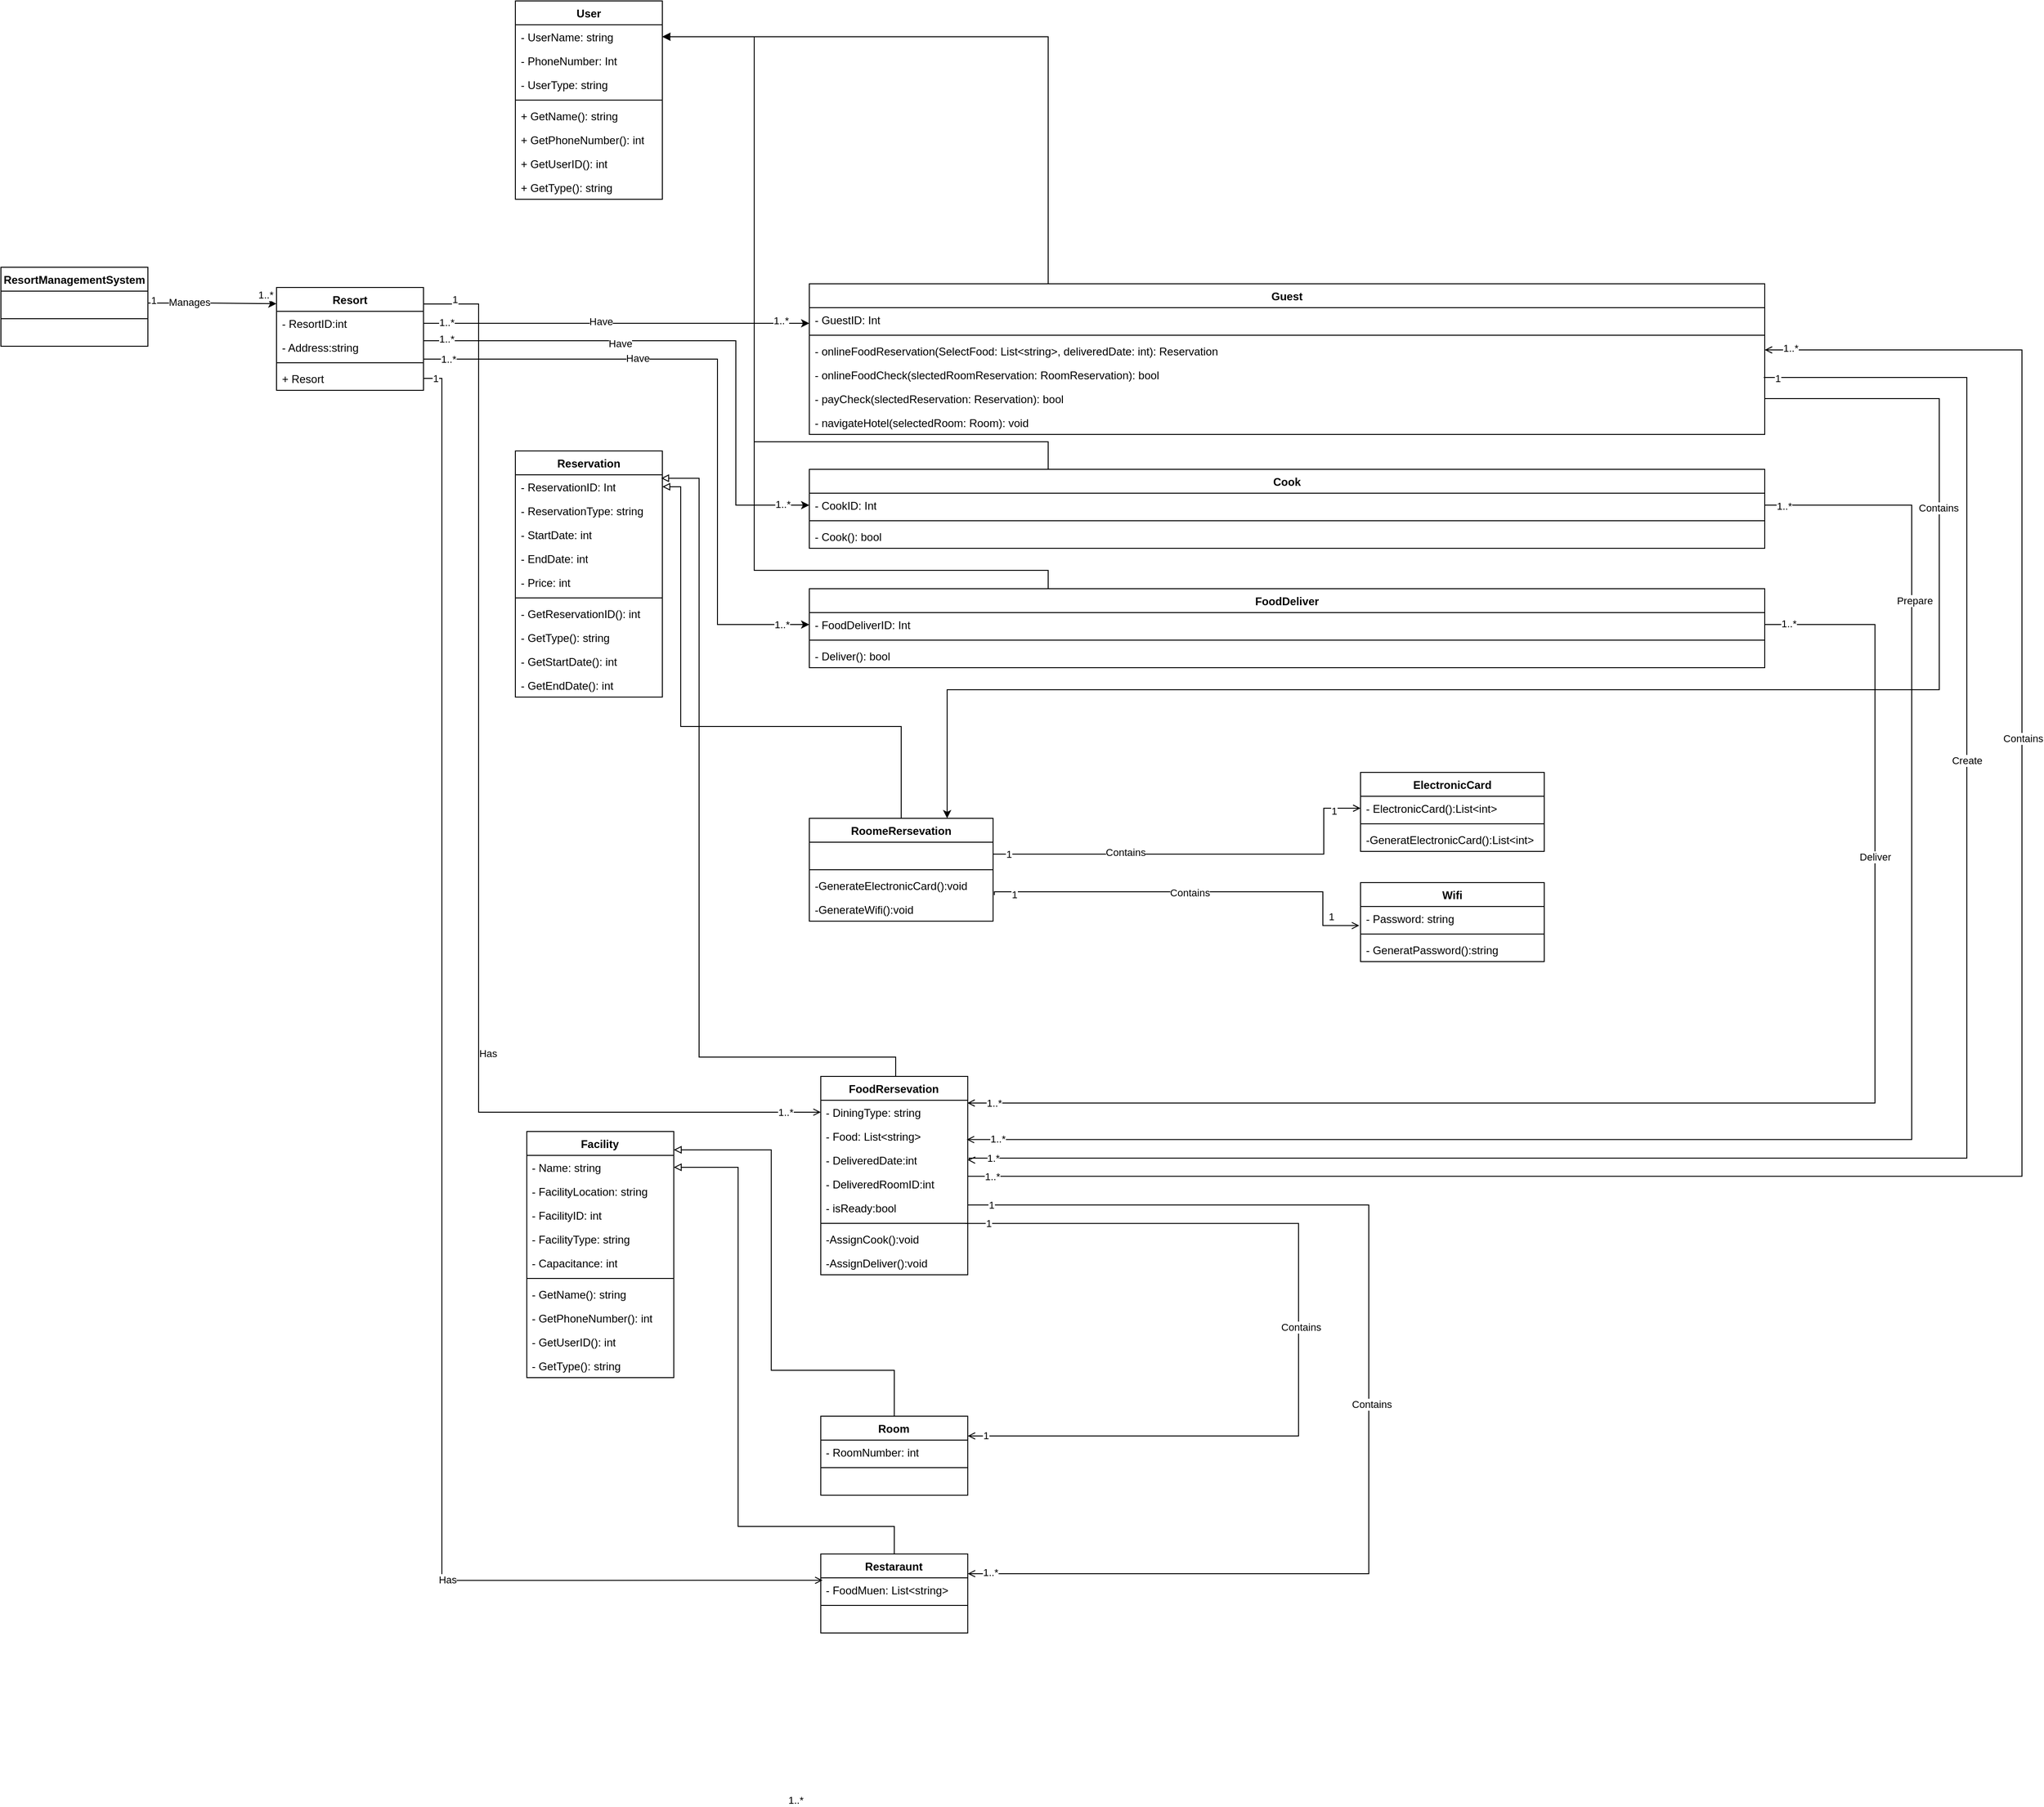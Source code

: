 <mxfile version="22.0.8" type="google">
  <diagram name="Page-1" id="qXM89XTeMf5cefKTgedM">
    <mxGraphModel grid="1" page="1" gridSize="10" guides="1" tooltips="1" connect="1" arrows="1" fold="1" pageScale="1" pageWidth="827" pageHeight="1169" math="0" shadow="0">
      <root>
        <mxCell id="0" />
        <mxCell id="1" parent="0" />
        <mxCell id="WeFiFPSYRljII1s766pl-1" value="FoodRersevation" style="swimlane;fontStyle=1;align=center;verticalAlign=top;childLayout=stackLayout;horizontal=1;startSize=26;horizontalStack=0;resizeParent=1;resizeParentMax=0;resizeLast=0;collapsible=1;marginBottom=0;whiteSpace=wrap;html=1;" vertex="1" parent="1">
          <mxGeometry x="-507.55" y="970.95" width="160" height="216" as="geometry" />
        </mxCell>
        <mxCell id="WeFiFPSYRljII1s766pl-4" value="- DiningType: string" style="text;strokeColor=none;fillColor=none;align=left;verticalAlign=top;spacingLeft=4;spacingRight=4;overflow=hidden;rotatable=0;points=[[0,0.5],[1,0.5]];portConstraint=eastwest;whiteSpace=wrap;html=1;" vertex="1" parent="WeFiFPSYRljII1s766pl-1">
          <mxGeometry y="26" width="160" height="26" as="geometry" />
        </mxCell>
        <mxCell id="Sj2HHbRkepg-0d2NE3xc-6" value="- Food: List&amp;lt;string&amp;gt;" style="text;strokeColor=none;fillColor=none;align=left;verticalAlign=top;spacingLeft=4;spacingRight=4;overflow=hidden;rotatable=0;points=[[0,0.5],[1,0.5]];portConstraint=eastwest;whiteSpace=wrap;html=1;" vertex="1" parent="WeFiFPSYRljII1s766pl-1">
          <mxGeometry y="52" width="160" height="26" as="geometry" />
        </mxCell>
        <mxCell id="Sj2HHbRkepg-0d2NE3xc-10" value="- DeliveredDate:int" style="text;strokeColor=none;fillColor=none;align=left;verticalAlign=top;spacingLeft=4;spacingRight=4;overflow=hidden;rotatable=0;points=[[0,0.5],[1,0.5]];portConstraint=eastwest;whiteSpace=wrap;html=1;" vertex="1" parent="WeFiFPSYRljII1s766pl-1">
          <mxGeometry y="78" width="160" height="26" as="geometry" />
        </mxCell>
        <mxCell id="Sj2HHbRkepg-0d2NE3xc-16" value="- DeliveredRoomID:int" style="text;strokeColor=none;fillColor=none;align=left;verticalAlign=top;spacingLeft=4;spacingRight=4;overflow=hidden;rotatable=0;points=[[0,0.5],[1,0.5]];portConstraint=eastwest;whiteSpace=wrap;html=1;" vertex="1" parent="WeFiFPSYRljII1s766pl-1">
          <mxGeometry y="104" width="160" height="26" as="geometry" />
        </mxCell>
        <mxCell id="Sj2HHbRkepg-0d2NE3xc-17" value="- isReady:bool" style="text;strokeColor=none;fillColor=none;align=left;verticalAlign=top;spacingLeft=4;spacingRight=4;overflow=hidden;rotatable=0;points=[[0,0.5],[1,0.5]];portConstraint=eastwest;whiteSpace=wrap;html=1;" vertex="1" parent="WeFiFPSYRljII1s766pl-1">
          <mxGeometry y="130" width="160" height="26" as="geometry" />
        </mxCell>
        <mxCell id="WeFiFPSYRljII1s766pl-3" value="" style="line;strokeWidth=1;fillColor=none;align=left;verticalAlign=middle;spacingTop=-1;spacingLeft=3;spacingRight=3;rotatable=0;labelPosition=right;points=[];portConstraint=eastwest;strokeColor=inherit;" vertex="1" parent="WeFiFPSYRljII1s766pl-1">
          <mxGeometry y="156" width="160" height="8" as="geometry" />
        </mxCell>
        <mxCell id="-Pz-NLWRiqIHyBBIaTiA-5" value="-AssignCook():void" style="text;strokeColor=none;fillColor=none;align=left;verticalAlign=top;spacingLeft=4;spacingRight=4;overflow=hidden;rotatable=0;points=[[0,0.5],[1,0.5]];portConstraint=eastwest;whiteSpace=wrap;html=1;" vertex="1" parent="WeFiFPSYRljII1s766pl-1">
          <mxGeometry y="164" width="160" height="26" as="geometry" />
        </mxCell>
        <mxCell id="Sj2HHbRkepg-0d2NE3xc-36" value="-AssignDeliver():void" style="text;strokeColor=none;fillColor=none;align=left;verticalAlign=top;spacingLeft=4;spacingRight=4;overflow=hidden;rotatable=0;points=[[0,0.5],[1,0.5]];portConstraint=eastwest;whiteSpace=wrap;html=1;" vertex="1" parent="WeFiFPSYRljII1s766pl-1">
          <mxGeometry y="190" width="160" height="26" as="geometry" />
        </mxCell>
        <mxCell id="WeFiFPSYRljII1s766pl-20" value="Cook" style="swimlane;fontStyle=1;align=center;verticalAlign=top;childLayout=stackLayout;horizontal=1;startSize=26;horizontalStack=0;resizeParent=1;resizeParentMax=0;resizeLast=0;collapsible=1;marginBottom=0;whiteSpace=wrap;html=1;" vertex="1" parent="1">
          <mxGeometry x="-520" y="310" width="1040" height="86" as="geometry" />
        </mxCell>
        <mxCell id="WeFiFPSYRljII1s766pl-22" value="- CookID: Int" style="text;strokeColor=none;fillColor=none;align=left;verticalAlign=top;spacingLeft=4;spacingRight=4;overflow=hidden;rotatable=0;points=[[0,0.5],[1,0.5]];portConstraint=eastwest;whiteSpace=wrap;html=1;" vertex="1" parent="WeFiFPSYRljII1s766pl-20">
          <mxGeometry y="26" width="1040" height="26" as="geometry" />
        </mxCell>
        <mxCell id="WeFiFPSYRljII1s766pl-23" value="" style="line;strokeWidth=1;fillColor=none;align=left;verticalAlign=middle;spacingTop=-1;spacingLeft=3;spacingRight=3;rotatable=0;labelPosition=right;points=[];portConstraint=eastwest;strokeColor=inherit;" vertex="1" parent="WeFiFPSYRljII1s766pl-20">
          <mxGeometry y="52" width="1040" height="8" as="geometry" />
        </mxCell>
        <mxCell id="WeFiFPSYRljII1s766pl-24" value="- Cook(): bool" style="text;strokeColor=none;fillColor=none;align=left;verticalAlign=top;spacingLeft=4;spacingRight=4;overflow=hidden;rotatable=0;points=[[0,0.5],[1,0.5]];portConstraint=eastwest;whiteSpace=wrap;html=1;" vertex="1" parent="WeFiFPSYRljII1s766pl-20">
          <mxGeometry y="60" width="1040" height="26" as="geometry" />
        </mxCell>
        <mxCell id="vIy7j_pHb_5L0HNnq9O6-1" value="User" style="swimlane;fontStyle=1;align=center;verticalAlign=top;childLayout=stackLayout;horizontal=1;startSize=26;horizontalStack=0;resizeParent=1;resizeParentMax=0;resizeLast=0;collapsible=1;marginBottom=0;whiteSpace=wrap;html=1;" vertex="1" parent="1">
          <mxGeometry x="-840" y="-200" width="160" height="216" as="geometry" />
        </mxCell>
        <mxCell id="vIy7j_pHb_5L0HNnq9O6-2" value="- UserName: string" style="text;strokeColor=none;fillColor=none;align=left;verticalAlign=top;spacingLeft=4;spacingRight=4;overflow=hidden;rotatable=0;points=[[0,0.5],[1,0.5]];portConstraint=eastwest;whiteSpace=wrap;html=1;" vertex="1" parent="vIy7j_pHb_5L0HNnq9O6-1">
          <mxGeometry y="26" width="160" height="26" as="geometry" />
        </mxCell>
        <mxCell id="vIy7j_pHb_5L0HNnq9O6-3" value="- PhoneNumber: Int" style="text;strokeColor=none;fillColor=none;align=left;verticalAlign=top;spacingLeft=4;spacingRight=4;overflow=hidden;rotatable=0;points=[[0,0.5],[1,0.5]];portConstraint=eastwest;whiteSpace=wrap;html=1;" vertex="1" parent="vIy7j_pHb_5L0HNnq9O6-1">
          <mxGeometry y="52" width="160" height="26" as="geometry" />
        </mxCell>
        <mxCell id="vIy7j_pHb_5L0HNnq9O6-33" value="- UserType: string" style="text;strokeColor=none;fillColor=none;align=left;verticalAlign=top;spacingLeft=4;spacingRight=4;overflow=hidden;rotatable=0;points=[[0,0.5],[1,0.5]];portConstraint=eastwest;whiteSpace=wrap;html=1;" vertex="1" parent="vIy7j_pHb_5L0HNnq9O6-1">
          <mxGeometry y="78" width="160" height="26" as="geometry" />
        </mxCell>
        <mxCell id="vIy7j_pHb_5L0HNnq9O6-5" value="" style="line;strokeWidth=1;fillColor=none;align=left;verticalAlign=middle;spacingTop=-1;spacingLeft=3;spacingRight=3;rotatable=0;labelPosition=right;points=[];portConstraint=eastwest;strokeColor=inherit;" vertex="1" parent="vIy7j_pHb_5L0HNnq9O6-1">
          <mxGeometry y="104" width="160" height="8" as="geometry" />
        </mxCell>
        <mxCell id="vIy7j_pHb_5L0HNnq9O6-7" value="+ GetName(): string" style="text;strokeColor=none;fillColor=none;align=left;verticalAlign=top;spacingLeft=4;spacingRight=4;overflow=hidden;rotatable=0;points=[[0,0.5],[1,0.5]];portConstraint=eastwest;whiteSpace=wrap;html=1;" vertex="1" parent="vIy7j_pHb_5L0HNnq9O6-1">
          <mxGeometry y="112" width="160" height="26" as="geometry" />
        </mxCell>
        <mxCell id="vIy7j_pHb_5L0HNnq9O6-8" value="+ GetPhoneNumber(): int" style="text;strokeColor=none;fillColor=none;align=left;verticalAlign=top;spacingLeft=4;spacingRight=4;overflow=hidden;rotatable=0;points=[[0,0.5],[1,0.5]];portConstraint=eastwest;whiteSpace=wrap;html=1;" vertex="1" parent="vIy7j_pHb_5L0HNnq9O6-1">
          <mxGeometry y="138" width="160" height="26" as="geometry" />
        </mxCell>
        <mxCell id="vIy7j_pHb_5L0HNnq9O6-34" value="+ GetUserID(): int" style="text;strokeColor=none;fillColor=none;align=left;verticalAlign=top;spacingLeft=4;spacingRight=4;overflow=hidden;rotatable=0;points=[[0,0.5],[1,0.5]];portConstraint=eastwest;whiteSpace=wrap;html=1;" vertex="1" parent="vIy7j_pHb_5L0HNnq9O6-1">
          <mxGeometry y="164" width="160" height="26" as="geometry" />
        </mxCell>
        <mxCell id="vIy7j_pHb_5L0HNnq9O6-6" value="+ GetType(): string" style="text;strokeColor=none;fillColor=none;align=left;verticalAlign=top;spacingLeft=4;spacingRight=4;overflow=hidden;rotatable=0;points=[[0,0.5],[1,0.5]];portConstraint=eastwest;whiteSpace=wrap;html=1;" vertex="1" parent="vIy7j_pHb_5L0HNnq9O6-1">
          <mxGeometry y="190" width="160" height="26" as="geometry" />
        </mxCell>
        <mxCell id="vIy7j_pHb_5L0HNnq9O6-11" value="Resort" style="swimlane;fontStyle=1;align=center;verticalAlign=top;childLayout=stackLayout;horizontal=1;startSize=26;horizontalStack=0;resizeParent=1;resizeParentMax=0;resizeLast=0;collapsible=1;marginBottom=0;whiteSpace=wrap;html=1;" vertex="1" parent="1">
          <mxGeometry x="-1100" y="112" width="160" height="112" as="geometry" />
        </mxCell>
        <mxCell id="vIy7j_pHb_5L0HNnq9O6-12" value="- ResortID:int" style="text;strokeColor=none;fillColor=none;align=left;verticalAlign=top;spacingLeft=4;spacingRight=4;overflow=hidden;rotatable=0;points=[[0,0.5],[1,0.5]];portConstraint=eastwest;whiteSpace=wrap;html=1;" vertex="1" parent="vIy7j_pHb_5L0HNnq9O6-11">
          <mxGeometry y="26" width="160" height="26" as="geometry" />
        </mxCell>
        <mxCell id="vIy7j_pHb_5L0HNnq9O6-85" value="- Address:string" style="text;strokeColor=none;fillColor=none;align=left;verticalAlign=top;spacingLeft=4;spacingRight=4;overflow=hidden;rotatable=0;points=[[0,0.5],[1,0.5]];portConstraint=eastwest;whiteSpace=wrap;html=1;" vertex="1" parent="vIy7j_pHb_5L0HNnq9O6-11">
          <mxGeometry y="52" width="160" height="26" as="geometry" />
        </mxCell>
        <mxCell id="vIy7j_pHb_5L0HNnq9O6-13" value="" style="line;strokeWidth=1;fillColor=none;align=left;verticalAlign=middle;spacingTop=-1;spacingLeft=3;spacingRight=3;rotatable=0;labelPosition=right;points=[];portConstraint=eastwest;strokeColor=inherit;" vertex="1" parent="vIy7j_pHb_5L0HNnq9O6-11">
          <mxGeometry y="78" width="160" height="8" as="geometry" />
        </mxCell>
        <mxCell id="vIy7j_pHb_5L0HNnq9O6-14" value="+ Resort" style="text;strokeColor=none;fillColor=none;align=left;verticalAlign=top;spacingLeft=4;spacingRight=4;overflow=hidden;rotatable=0;points=[[0,0.5],[1,0.5]];portConstraint=eastwest;whiteSpace=wrap;html=1;" vertex="1" parent="vIy7j_pHb_5L0HNnq9O6-11">
          <mxGeometry y="86" width="160" height="26" as="geometry" />
        </mxCell>
        <mxCell id="vIy7j_pHb_5L0HNnq9O6-21" value="Guest" style="swimlane;fontStyle=1;align=center;verticalAlign=top;childLayout=stackLayout;horizontal=1;startSize=26;horizontalStack=0;resizeParent=1;resizeParentMax=0;resizeLast=0;collapsible=1;marginBottom=0;whiteSpace=wrap;html=1;" vertex="1" parent="1">
          <mxGeometry x="-520" y="108" width="1040" height="164" as="geometry" />
        </mxCell>
        <mxCell id="vIy7j_pHb_5L0HNnq9O6-24" value="- GuestID: Int" style="text;strokeColor=none;fillColor=none;align=left;verticalAlign=top;spacingLeft=4;spacingRight=4;overflow=hidden;rotatable=0;points=[[0,0.5],[1,0.5]];portConstraint=eastwest;whiteSpace=wrap;html=1;" vertex="1" parent="vIy7j_pHb_5L0HNnq9O6-21">
          <mxGeometry y="26" width="1040" height="26" as="geometry" />
        </mxCell>
        <mxCell id="vIy7j_pHb_5L0HNnq9O6-25" value="" style="line;strokeWidth=1;fillColor=none;align=left;verticalAlign=middle;spacingTop=-1;spacingLeft=3;spacingRight=3;rotatable=0;labelPosition=right;points=[];portConstraint=eastwest;strokeColor=inherit;" vertex="1" parent="vIy7j_pHb_5L0HNnq9O6-21">
          <mxGeometry y="52" width="1040" height="8" as="geometry" />
        </mxCell>
        <mxCell id="vIy7j_pHb_5L0HNnq9O6-27" value="- onlineFoodReservation(SelectFood: List&amp;lt;string&amp;gt;, deliveredDate: int): Reservation" style="text;strokeColor=none;fillColor=none;align=left;verticalAlign=top;spacingLeft=4;spacingRight=4;overflow=hidden;rotatable=0;points=[[0,0.5],[1,0.5]];portConstraint=eastwest;whiteSpace=wrap;html=1;" vertex="1" parent="vIy7j_pHb_5L0HNnq9O6-21">
          <mxGeometry y="60" width="1040" height="26" as="geometry" />
        </mxCell>
        <mxCell id="-Pz-NLWRiqIHyBBIaTiA-2" value="- onlineFoodCheck(slectedRoomReservation: RoomReservation): bool" style="text;strokeColor=none;fillColor=none;align=left;verticalAlign=top;spacingLeft=4;spacingRight=4;overflow=hidden;rotatable=0;points=[[0,0.5],[1,0.5]];portConstraint=eastwest;whiteSpace=wrap;html=1;" vertex="1" parent="vIy7j_pHb_5L0HNnq9O6-21">
          <mxGeometry y="86" width="1040" height="26" as="geometry" />
        </mxCell>
        <mxCell id="-Pz-NLWRiqIHyBBIaTiA-3" value="- payCheck(slectedReservation: Reservation): bool" style="text;strokeColor=none;fillColor=none;align=left;verticalAlign=top;spacingLeft=4;spacingRight=4;overflow=hidden;rotatable=0;points=[[0,0.5],[1,0.5]];portConstraint=eastwest;whiteSpace=wrap;html=1;" vertex="1" parent="vIy7j_pHb_5L0HNnq9O6-21">
          <mxGeometry y="112" width="1040" height="26" as="geometry" />
        </mxCell>
        <mxCell id="Sj2HHbRkepg-0d2NE3xc-37" value="- navigateHotel(selectedRoom: Room): void" style="text;strokeColor=none;fillColor=none;align=left;verticalAlign=top;spacingLeft=4;spacingRight=4;overflow=hidden;rotatable=0;points=[[0,0.5],[1,0.5]];portConstraint=eastwest;whiteSpace=wrap;html=1;" vertex="1" parent="vIy7j_pHb_5L0HNnq9O6-21">
          <mxGeometry y="138" width="1040" height="26" as="geometry" />
        </mxCell>
        <mxCell id="vIy7j_pHb_5L0HNnq9O6-31" style="edgeStyle=orthogonalEdgeStyle;rounded=0;orthogonalLoop=1;jettySize=auto;html=1;exitX=0.25;exitY=0;exitDx=0;exitDy=0;entryX=1;entryY=0.5;entryDx=0;entryDy=0;endArrow=block;endFill=0;" edge="1" parent="1" source="vIy7j_pHb_5L0HNnq9O6-21" target="vIy7j_pHb_5L0HNnq9O6-2">
          <mxGeometry relative="1" as="geometry">
            <mxPoint x="-380" y="89" as="sourcePoint" />
            <Array as="points">
              <mxPoint x="-260" y="-161" />
            </Array>
          </mxGeometry>
        </mxCell>
        <mxCell id="vIy7j_pHb_5L0HNnq9O6-32" style="edgeStyle=orthogonalEdgeStyle;rounded=0;orthogonalLoop=1;jettySize=auto;html=1;exitX=0.25;exitY=0;exitDx=0;exitDy=0;entryX=1;entryY=0.5;entryDx=0;entryDy=0;endArrow=block;endFill=0;" edge="1" parent="1" source="WeFiFPSYRljII1s766pl-20" target="vIy7j_pHb_5L0HNnq9O6-2">
          <mxGeometry relative="1" as="geometry">
            <Array as="points">
              <mxPoint x="-260" y="280" />
              <mxPoint x="-580" y="280" />
              <mxPoint x="-580" y="-161" />
            </Array>
          </mxGeometry>
        </mxCell>
        <mxCell id="vIy7j_pHb_5L0HNnq9O6-39" value="Reservation" style="swimlane;fontStyle=1;align=center;verticalAlign=top;childLayout=stackLayout;horizontal=1;startSize=26;horizontalStack=0;resizeParent=1;resizeParentMax=0;resizeLast=0;collapsible=1;marginBottom=0;whiteSpace=wrap;html=1;" vertex="1" parent="1">
          <mxGeometry x="-840" y="290" width="160" height="268" as="geometry" />
        </mxCell>
        <mxCell id="vIy7j_pHb_5L0HNnq9O6-42" value="-&amp;nbsp;ReservationID: Int" style="text;strokeColor=none;fillColor=none;align=left;verticalAlign=top;spacingLeft=4;spacingRight=4;overflow=hidden;rotatable=0;points=[[0,0.5],[1,0.5]];portConstraint=eastwest;whiteSpace=wrap;html=1;" vertex="1" parent="vIy7j_pHb_5L0HNnq9O6-39">
          <mxGeometry y="26" width="160" height="26" as="geometry" />
        </mxCell>
        <mxCell id="vIy7j_pHb_5L0HNnq9O6-43" value="- ReservationType: string" style="text;strokeColor=none;fillColor=none;align=left;verticalAlign=top;spacingLeft=4;spacingRight=4;overflow=hidden;rotatable=0;points=[[0,0.5],[1,0.5]];portConstraint=eastwest;whiteSpace=wrap;html=1;" vertex="1" parent="vIy7j_pHb_5L0HNnq9O6-39">
          <mxGeometry y="52" width="160" height="26" as="geometry" />
        </mxCell>
        <mxCell id="vIy7j_pHb_5L0HNnq9O6-118" value="- StartDate: int" style="text;strokeColor=none;fillColor=none;align=left;verticalAlign=top;spacingLeft=4;spacingRight=4;overflow=hidden;rotatable=0;points=[[0,0.5],[1,0.5]];portConstraint=eastwest;whiteSpace=wrap;html=1;" vertex="1" parent="vIy7j_pHb_5L0HNnq9O6-39">
          <mxGeometry y="78" width="160" height="26" as="geometry" />
        </mxCell>
        <mxCell id="vIy7j_pHb_5L0HNnq9O6-117" value="- EndDate: int" style="text;strokeColor=none;fillColor=none;align=left;verticalAlign=top;spacingLeft=4;spacingRight=4;overflow=hidden;rotatable=0;points=[[0,0.5],[1,0.5]];portConstraint=eastwest;whiteSpace=wrap;html=1;" vertex="1" parent="vIy7j_pHb_5L0HNnq9O6-39">
          <mxGeometry y="104" width="160" height="26" as="geometry" />
        </mxCell>
        <mxCell id="-Pz-NLWRiqIHyBBIaTiA-4" value="- Price: int" style="text;strokeColor=none;fillColor=none;align=left;verticalAlign=top;spacingLeft=4;spacingRight=4;overflow=hidden;rotatable=0;points=[[0,0.5],[1,0.5]];portConstraint=eastwest;whiteSpace=wrap;html=1;" vertex="1" parent="vIy7j_pHb_5L0HNnq9O6-39">
          <mxGeometry y="130" width="160" height="26" as="geometry" />
        </mxCell>
        <mxCell id="vIy7j_pHb_5L0HNnq9O6-44" value="" style="line;strokeWidth=1;fillColor=none;align=left;verticalAlign=middle;spacingTop=-1;spacingLeft=3;spacingRight=3;rotatable=0;labelPosition=right;points=[];portConstraint=eastwest;strokeColor=inherit;" vertex="1" parent="vIy7j_pHb_5L0HNnq9O6-39">
          <mxGeometry y="156" width="160" height="8" as="geometry" />
        </mxCell>
        <mxCell id="vIy7j_pHb_5L0HNnq9O6-47" value="- GetReservationID(): int" style="text;strokeColor=none;fillColor=none;align=left;verticalAlign=top;spacingLeft=4;spacingRight=4;overflow=hidden;rotatable=0;points=[[0,0.5],[1,0.5]];portConstraint=eastwest;whiteSpace=wrap;html=1;" vertex="1" parent="vIy7j_pHb_5L0HNnq9O6-39">
          <mxGeometry y="164" width="160" height="26" as="geometry" />
        </mxCell>
        <mxCell id="vIy7j_pHb_5L0HNnq9O6-48" value="- GetType(): string" style="text;strokeColor=none;fillColor=none;align=left;verticalAlign=top;spacingLeft=4;spacingRight=4;overflow=hidden;rotatable=0;points=[[0,0.5],[1,0.5]];portConstraint=eastwest;whiteSpace=wrap;html=1;" vertex="1" parent="vIy7j_pHb_5L0HNnq9O6-39">
          <mxGeometry y="190" width="160" height="26" as="geometry" />
        </mxCell>
        <mxCell id="vIy7j_pHb_5L0HNnq9O6-115" value="- GetStartDate(): int" style="text;strokeColor=none;fillColor=none;align=left;verticalAlign=top;spacingLeft=4;spacingRight=4;overflow=hidden;rotatable=0;points=[[0,0.5],[1,0.5]];portConstraint=eastwest;whiteSpace=wrap;html=1;" vertex="1" parent="vIy7j_pHb_5L0HNnq9O6-39">
          <mxGeometry y="216" width="160" height="26" as="geometry" />
        </mxCell>
        <mxCell id="vIy7j_pHb_5L0HNnq9O6-116" value="- GetEndDate(): int" style="text;strokeColor=none;fillColor=none;align=left;verticalAlign=top;spacingLeft=4;spacingRight=4;overflow=hidden;rotatable=0;points=[[0,0.5],[1,0.5]];portConstraint=eastwest;whiteSpace=wrap;html=1;" vertex="1" parent="vIy7j_pHb_5L0HNnq9O6-39">
          <mxGeometry y="242" width="160" height="26" as="geometry" />
        </mxCell>
        <mxCell id="vIy7j_pHb_5L0HNnq9O6-49" value="Facility" style="swimlane;fontStyle=1;align=center;verticalAlign=top;childLayout=stackLayout;horizontal=1;startSize=26;horizontalStack=0;resizeParent=1;resizeParentMax=0;resizeLast=0;collapsible=1;marginBottom=0;whiteSpace=wrap;html=1;" vertex="1" parent="1">
          <mxGeometry x="-827.55" y="1030.95" width="160" height="268" as="geometry" />
        </mxCell>
        <mxCell id="vIy7j_pHb_5L0HNnq9O6-50" value="- Name: string" style="text;strokeColor=none;fillColor=none;align=left;verticalAlign=top;spacingLeft=4;spacingRight=4;overflow=hidden;rotatable=0;points=[[0,0.5],[1,0.5]];portConstraint=eastwest;whiteSpace=wrap;html=1;" vertex="1" parent="vIy7j_pHb_5L0HNnq9O6-49">
          <mxGeometry y="26" width="160" height="26" as="geometry" />
        </mxCell>
        <mxCell id="vIy7j_pHb_5L0HNnq9O6-51" value="- FacilityLocation: string" style="text;strokeColor=none;fillColor=none;align=left;verticalAlign=top;spacingLeft=4;spacingRight=4;overflow=hidden;rotatable=0;points=[[0,0.5],[1,0.5]];portConstraint=eastwest;whiteSpace=wrap;html=1;" vertex="1" parent="vIy7j_pHb_5L0HNnq9O6-49">
          <mxGeometry y="52" width="160" height="26" as="geometry" />
        </mxCell>
        <mxCell id="vIy7j_pHb_5L0HNnq9O6-52" value="-&amp;nbsp;FacilityID: int" style="text;strokeColor=none;fillColor=none;align=left;verticalAlign=top;spacingLeft=4;spacingRight=4;overflow=hidden;rotatable=0;points=[[0,0.5],[1,0.5]];portConstraint=eastwest;whiteSpace=wrap;html=1;" vertex="1" parent="vIy7j_pHb_5L0HNnq9O6-49">
          <mxGeometry y="78" width="160" height="26" as="geometry" />
        </mxCell>
        <mxCell id="vIy7j_pHb_5L0HNnq9O6-73" value="- FacilityType: string" style="text;strokeColor=none;fillColor=none;align=left;verticalAlign=top;spacingLeft=4;spacingRight=4;overflow=hidden;rotatable=0;points=[[0,0.5],[1,0.5]];portConstraint=eastwest;whiteSpace=wrap;html=1;" vertex="1" parent="vIy7j_pHb_5L0HNnq9O6-49">
          <mxGeometry y="104" width="160" height="26" as="geometry" />
        </mxCell>
        <mxCell id="vIy7j_pHb_5L0HNnq9O6-53" value="- Capacitance: int" style="text;strokeColor=none;fillColor=none;align=left;verticalAlign=top;spacingLeft=4;spacingRight=4;overflow=hidden;rotatable=0;points=[[0,0.5],[1,0.5]];portConstraint=eastwest;whiteSpace=wrap;html=1;" vertex="1" parent="vIy7j_pHb_5L0HNnq9O6-49">
          <mxGeometry y="130" width="160" height="26" as="geometry" />
        </mxCell>
        <mxCell id="vIy7j_pHb_5L0HNnq9O6-54" value="" style="line;strokeWidth=1;fillColor=none;align=left;verticalAlign=middle;spacingTop=-1;spacingLeft=3;spacingRight=3;rotatable=0;labelPosition=right;points=[];portConstraint=eastwest;strokeColor=inherit;" vertex="1" parent="vIy7j_pHb_5L0HNnq9O6-49">
          <mxGeometry y="156" width="160" height="8" as="geometry" />
        </mxCell>
        <mxCell id="vIy7j_pHb_5L0HNnq9O6-55" value="- GetName(): string" style="text;strokeColor=none;fillColor=none;align=left;verticalAlign=top;spacingLeft=4;spacingRight=4;overflow=hidden;rotatable=0;points=[[0,0.5],[1,0.5]];portConstraint=eastwest;whiteSpace=wrap;html=1;" vertex="1" parent="vIy7j_pHb_5L0HNnq9O6-49">
          <mxGeometry y="164" width="160" height="26" as="geometry" />
        </mxCell>
        <mxCell id="vIy7j_pHb_5L0HNnq9O6-56" value="- GetPhoneNumber(): int" style="text;strokeColor=none;fillColor=none;align=left;verticalAlign=top;spacingLeft=4;spacingRight=4;overflow=hidden;rotatable=0;points=[[0,0.5],[1,0.5]];portConstraint=eastwest;whiteSpace=wrap;html=1;" vertex="1" parent="vIy7j_pHb_5L0HNnq9O6-49">
          <mxGeometry y="190" width="160" height="26" as="geometry" />
        </mxCell>
        <mxCell id="vIy7j_pHb_5L0HNnq9O6-57" value="- GetUserID(): int" style="text;strokeColor=none;fillColor=none;align=left;verticalAlign=top;spacingLeft=4;spacingRight=4;overflow=hidden;rotatable=0;points=[[0,0.5],[1,0.5]];portConstraint=eastwest;whiteSpace=wrap;html=1;" vertex="1" parent="vIy7j_pHb_5L0HNnq9O6-49">
          <mxGeometry y="216" width="160" height="26" as="geometry" />
        </mxCell>
        <mxCell id="vIy7j_pHb_5L0HNnq9O6-58" value="- GetType(): string" style="text;strokeColor=none;fillColor=none;align=left;verticalAlign=top;spacingLeft=4;spacingRight=4;overflow=hidden;rotatable=0;points=[[0,0.5],[1,0.5]];portConstraint=eastwest;whiteSpace=wrap;html=1;" vertex="1" parent="vIy7j_pHb_5L0HNnq9O6-49">
          <mxGeometry y="242" width="160" height="26" as="geometry" />
        </mxCell>
        <mxCell id="vIy7j_pHb_5L0HNnq9O6-67" value="Room" style="swimlane;fontStyle=1;align=center;verticalAlign=top;childLayout=stackLayout;horizontal=1;startSize=26;horizontalStack=0;resizeParent=1;resizeParentMax=0;resizeLast=0;collapsible=1;marginBottom=0;whiteSpace=wrap;html=1;" vertex="1" parent="1">
          <mxGeometry x="-507.55" y="1340.95" width="160" height="86" as="geometry" />
        </mxCell>
        <mxCell id="pluPpm19IUilGA6iMKDm-1" value="- RoomNumber: int" style="text;strokeColor=none;fillColor=none;align=left;verticalAlign=top;spacingLeft=4;spacingRight=4;overflow=hidden;rotatable=0;points=[[0,0.5],[1,0.5]];portConstraint=eastwest;whiteSpace=wrap;html=1;" vertex="1" parent="vIy7j_pHb_5L0HNnq9O6-67">
          <mxGeometry y="26" width="160" height="26" as="geometry" />
        </mxCell>
        <mxCell id="vIy7j_pHb_5L0HNnq9O6-69" value="" style="line;strokeWidth=1;fillColor=none;align=left;verticalAlign=middle;spacingTop=-1;spacingLeft=3;spacingRight=3;rotatable=0;labelPosition=right;points=[];portConstraint=eastwest;strokeColor=inherit;" vertex="1" parent="vIy7j_pHb_5L0HNnq9O6-67">
          <mxGeometry y="52" width="160" height="8" as="geometry" />
        </mxCell>
        <mxCell id="vIy7j_pHb_5L0HNnq9O6-70" value="&amp;nbsp;" style="text;strokeColor=none;fillColor=none;align=left;verticalAlign=top;spacingLeft=4;spacingRight=4;overflow=hidden;rotatable=0;points=[[0,0.5],[1,0.5]];portConstraint=eastwest;whiteSpace=wrap;html=1;" vertex="1" parent="vIy7j_pHb_5L0HNnq9O6-67">
          <mxGeometry y="60" width="160" height="26" as="geometry" />
        </mxCell>
        <mxCell id="vIy7j_pHb_5L0HNnq9O6-71" style="edgeStyle=orthogonalEdgeStyle;rounded=0;orthogonalLoop=1;jettySize=auto;html=1;exitX=0.5;exitY=0;exitDx=0;exitDy=0;endArrow=block;endFill=0;" edge="1" parent="1" source="vIy7j_pHb_5L0HNnq9O6-67" target="vIy7j_pHb_5L0HNnq9O6-49">
          <mxGeometry relative="1" as="geometry">
            <Array as="points">
              <mxPoint x="-427.47" y="1290.95" />
              <mxPoint x="-561.47" y="1290.95" />
              <mxPoint x="-561.47" y="1050.95" />
            </Array>
          </mxGeometry>
        </mxCell>
        <mxCell id="vIy7j_pHb_5L0HNnq9O6-72" style="edgeStyle=orthogonalEdgeStyle;rounded=0;orthogonalLoop=1;jettySize=auto;html=1;exitX=0.5;exitY=0;exitDx=0;exitDy=0;entryX=0.992;entryY=0.111;entryDx=0;entryDy=0;entryPerimeter=0;endArrow=block;endFill=0;" edge="1" parent="1" source="WeFiFPSYRljII1s766pl-1" target="vIy7j_pHb_5L0HNnq9O6-39">
          <mxGeometry relative="1" as="geometry">
            <Array as="points">
              <mxPoint x="-426" y="971" />
              <mxPoint x="-426" y="950" />
              <mxPoint x="-640" y="950" />
              <mxPoint x="-640" y="320" />
            </Array>
          </mxGeometry>
        </mxCell>
        <mxCell id="vIy7j_pHb_5L0HNnq9O6-81" value="ResortManagementSystem" style="swimlane;fontStyle=1;align=center;verticalAlign=top;childLayout=stackLayout;horizontal=1;startSize=26;horizontalStack=0;resizeParent=1;resizeParentMax=0;resizeLast=0;collapsible=1;marginBottom=0;whiteSpace=wrap;html=1;" vertex="1" parent="1">
          <mxGeometry x="-1400" y="90" width="160" height="86" as="geometry" />
        </mxCell>
        <mxCell id="vIy7j_pHb_5L0HNnq9O6-82" value="&amp;nbsp;" style="text;strokeColor=none;fillColor=none;align=left;verticalAlign=top;spacingLeft=4;spacingRight=4;overflow=hidden;rotatable=0;points=[[0,0.5],[1,0.5]];portConstraint=eastwest;whiteSpace=wrap;html=1;" vertex="1" parent="vIy7j_pHb_5L0HNnq9O6-81">
          <mxGeometry y="26" width="160" height="26" as="geometry" />
        </mxCell>
        <mxCell id="vIy7j_pHb_5L0HNnq9O6-83" value="" style="line;strokeWidth=1;fillColor=none;align=left;verticalAlign=middle;spacingTop=-1;spacingLeft=3;spacingRight=3;rotatable=0;labelPosition=right;points=[];portConstraint=eastwest;strokeColor=inherit;" vertex="1" parent="vIy7j_pHb_5L0HNnq9O6-81">
          <mxGeometry y="52" width="160" height="8" as="geometry" />
        </mxCell>
        <mxCell id="vIy7j_pHb_5L0HNnq9O6-84" value="&amp;nbsp;" style="text;strokeColor=none;fillColor=none;align=left;verticalAlign=top;spacingLeft=4;spacingRight=4;overflow=hidden;rotatable=0;points=[[0,0.5],[1,0.5]];portConstraint=eastwest;whiteSpace=wrap;html=1;" vertex="1" parent="vIy7j_pHb_5L0HNnq9O6-81">
          <mxGeometry y="60" width="160" height="26" as="geometry" />
        </mxCell>
        <mxCell id="vIy7j_pHb_5L0HNnq9O6-102" style="edgeStyle=orthogonalEdgeStyle;rounded=0;orthogonalLoop=1;jettySize=auto;html=1;entryX=1;entryY=0.5;entryDx=0;entryDy=0;endArrow=open;endFill=0;" edge="1" parent="1" target="Sj2HHbRkepg-0d2NE3xc-10">
          <mxGeometry relative="1" as="geometry">
            <mxPoint x="519" y="210" as="sourcePoint" />
            <mxPoint x="-346.08" y="817.42" as="targetPoint" />
            <Array as="points">
              <mxPoint x="740" y="210" />
              <mxPoint x="740" y="1060" />
              <mxPoint x="-346" y="1060" />
              <mxPoint x="-346" y="1062" />
            </Array>
          </mxGeometry>
        </mxCell>
        <mxCell id="vIy7j_pHb_5L0HNnq9O6-103" value="1" style="edgeLabel;html=1;align=center;verticalAlign=middle;resizable=0;points=[];" connectable="0" vertex="1" parent="vIy7j_pHb_5L0HNnq9O6-102">
          <mxGeometry x="-0.963" y="-1" relative="1" as="geometry">
            <mxPoint x="-25" as="offset" />
          </mxGeometry>
        </mxCell>
        <mxCell id="vIy7j_pHb_5L0HNnq9O6-105" value="Create" style="edgeLabel;html=1;align=center;verticalAlign=middle;resizable=0;points=[];" connectable="0" vertex="1" parent="vIy7j_pHb_5L0HNnq9O6-102">
          <mxGeometry x="-0.41" relative="1" as="geometry">
            <mxPoint as="offset" />
          </mxGeometry>
        </mxCell>
        <mxCell id="Sj2HHbRkepg-0d2NE3xc-35" value="1.*" style="edgeLabel;html=1;align=center;verticalAlign=middle;resizable=0;points=[];" connectable="0" vertex="1" parent="vIy7j_pHb_5L0HNnq9O6-102">
          <mxGeometry x="0.97" y="-1" relative="1" as="geometry">
            <mxPoint x="-3" y="1" as="offset" />
          </mxGeometry>
        </mxCell>
        <mxCell id="vIy7j_pHb_5L0HNnq9O6-106" style="edgeStyle=orthogonalEdgeStyle;rounded=0;orthogonalLoop=1;jettySize=auto;html=1;endArrow=open;endFill=0;exitX=1;exitY=0.183;exitDx=0;exitDy=0;exitPerimeter=0;" edge="1" parent="1" source="Sj2HHbRkepg-0d2NE3xc-16">
          <mxGeometry relative="1" as="geometry">
            <mxPoint x="520" y="180" as="targetPoint" />
            <Array as="points">
              <mxPoint x="800" y="1080" />
              <mxPoint x="800" y="180" />
            </Array>
            <mxPoint x="-346.08" y="834" as="sourcePoint" />
          </mxGeometry>
        </mxCell>
        <mxCell id="vIy7j_pHb_5L0HNnq9O6-107" value="Contains" style="edgeLabel;html=1;align=center;verticalAlign=middle;resizable=0;points=[];" connectable="0" vertex="1" parent="vIy7j_pHb_5L0HNnq9O6-106">
          <mxGeometry x="0.396" y="-1" relative="1" as="geometry">
            <mxPoint as="offset" />
          </mxGeometry>
        </mxCell>
        <mxCell id="vIy7j_pHb_5L0HNnq9O6-109" value="1..*" style="edgeLabel;html=1;align=center;verticalAlign=middle;resizable=0;points=[];" connectable="0" vertex="1" parent="vIy7j_pHb_5L0HNnq9O6-106">
          <mxGeometry x="0.944" y="-2" relative="1" as="geometry">
            <mxPoint x="-38" as="offset" />
          </mxGeometry>
        </mxCell>
        <mxCell id="Sj2HHbRkepg-0d2NE3xc-9" value="1..*" style="edgeLabel;html=1;align=center;verticalAlign=middle;resizable=0;points=[];" connectable="0" vertex="1" parent="vIy7j_pHb_5L0HNnq9O6-106">
          <mxGeometry x="-0.979" y="-2" relative="1" as="geometry">
            <mxPoint x="2" y="-2" as="offset" />
          </mxGeometry>
        </mxCell>
        <mxCell id="vIy7j_pHb_5L0HNnq9O6-111" style="edgeStyle=orthogonalEdgeStyle;rounded=0;orthogonalLoop=1;jettySize=auto;html=1;entryX=1;entryY=0.25;entryDx=0;entryDy=0;endArrow=open;endFill=0;exitX=0.982;exitY=-0.147;exitDx=0;exitDy=0;exitPerimeter=0;" edge="1" parent="1" source="-Pz-NLWRiqIHyBBIaTiA-5" target="vIy7j_pHb_5L0HNnq9O6-67">
          <mxGeometry relative="1" as="geometry">
            <mxPoint x="-347.47" y="1150.95" as="sourcePoint" />
            <mxPoint x="-347.55" y="1532.45" as="targetPoint" />
            <Array as="points">
              <mxPoint x="12.53" y="1130.95" />
              <mxPoint x="12.53" y="1362.95" />
            </Array>
          </mxGeometry>
        </mxCell>
        <mxCell id="vIy7j_pHb_5L0HNnq9O6-112" value="1" style="edgeLabel;html=1;align=center;verticalAlign=middle;resizable=0;points=[];" connectable="0" vertex="1" parent="vIy7j_pHb_5L0HNnq9O6-111">
          <mxGeometry x="-0.925" y="-4" relative="1" as="geometry">
            <mxPoint x="-11" y="-4" as="offset" />
          </mxGeometry>
        </mxCell>
        <mxCell id="vIy7j_pHb_5L0HNnq9O6-113" value="1" style="edgeLabel;html=1;align=center;verticalAlign=middle;resizable=0;points=[];" connectable="0" vertex="1" parent="vIy7j_pHb_5L0HNnq9O6-111">
          <mxGeometry x="0.846" y="-1" relative="1" as="geometry">
            <mxPoint x="-54" as="offset" />
          </mxGeometry>
        </mxCell>
        <mxCell id="vIy7j_pHb_5L0HNnq9O6-114" value="Contains" style="edgeLabel;html=1;align=center;verticalAlign=middle;resizable=0;points=[];" connectable="0" vertex="1" parent="vIy7j_pHb_5L0HNnq9O6-111">
          <mxGeometry x="-0.003" y="2" relative="1" as="geometry">
            <mxPoint as="offset" />
          </mxGeometry>
        </mxCell>
        <mxCell id="vIy7j_pHb_5L0HNnq9O6-128" style="edgeStyle=orthogonalEdgeStyle;rounded=0;orthogonalLoop=1;jettySize=auto;html=1;exitX=1;exitY=0.5;exitDx=0;exitDy=0;entryX=0;entryY=0.158;entryDx=0;entryDy=0;entryPerimeter=0;" edge="1" parent="1" source="vIy7j_pHb_5L0HNnq9O6-82" target="vIy7j_pHb_5L0HNnq9O6-11">
          <mxGeometry relative="1" as="geometry" />
        </mxCell>
        <mxCell id="vIy7j_pHb_5L0HNnq9O6-129" value="1" style="edgeLabel;html=1;align=center;verticalAlign=middle;resizable=0;points=[];" connectable="0" vertex="1" parent="vIy7j_pHb_5L0HNnq9O6-128">
          <mxGeometry x="-0.922" y="3" relative="1" as="geometry">
            <mxPoint as="offset" />
          </mxGeometry>
        </mxCell>
        <mxCell id="vIy7j_pHb_5L0HNnq9O6-130" value="1..*" style="edgeLabel;html=1;align=center;verticalAlign=middle;resizable=0;points=[];" connectable="0" vertex="1" parent="vIy7j_pHb_5L0HNnq9O6-128">
          <mxGeometry x="0.825" y="-1" relative="1" as="geometry">
            <mxPoint y="-11" as="offset" />
          </mxGeometry>
        </mxCell>
        <mxCell id="vIy7j_pHb_5L0HNnq9O6-131" value="Manages" style="edgeLabel;html=1;align=center;verticalAlign=middle;resizable=0;points=[];" connectable="0" vertex="1" parent="vIy7j_pHb_5L0HNnq9O6-128">
          <mxGeometry x="-0.363" y="1" relative="1" as="geometry">
            <mxPoint as="offset" />
          </mxGeometry>
        </mxCell>
        <mxCell id="vIy7j_pHb_5L0HNnq9O6-149" style="edgeStyle=orthogonalEdgeStyle;rounded=0;orthogonalLoop=1;jettySize=auto;html=1;exitX=1;exitY=0.5;exitDx=0;exitDy=0;" edge="1" parent="1" source="vIy7j_pHb_5L0HNnq9O6-12" target="vIy7j_pHb_5L0HNnq9O6-21">
          <mxGeometry relative="1" as="geometry">
            <Array as="points">
              <mxPoint x="-610" y="151" />
              <mxPoint x="-610" y="151" />
            </Array>
          </mxGeometry>
        </mxCell>
        <mxCell id="pluPpm19IUilGA6iMKDm-11" value="1..*" style="edgeLabel;html=1;align=center;verticalAlign=middle;resizable=0;points=[];" connectable="0" vertex="1" parent="vIy7j_pHb_5L0HNnq9O6-149">
          <mxGeometry x="-0.888" y="1" relative="1" as="geometry">
            <mxPoint x="1" as="offset" />
          </mxGeometry>
        </mxCell>
        <mxCell id="pluPpm19IUilGA6iMKDm-12" value="1..*" style="edgeLabel;html=1;align=center;verticalAlign=middle;resizable=0;points=[];" connectable="0" vertex="1" parent="vIy7j_pHb_5L0HNnq9O6-149">
          <mxGeometry x="0.847" y="3" relative="1" as="geometry">
            <mxPoint x="1" as="offset" />
          </mxGeometry>
        </mxCell>
        <mxCell id="pluPpm19IUilGA6iMKDm-13" value="Have" style="edgeLabel;html=1;align=center;verticalAlign=middle;resizable=0;points=[];" connectable="0" vertex="1" parent="vIy7j_pHb_5L0HNnq9O6-149">
          <mxGeometry x="-0.081" y="2" relative="1" as="geometry">
            <mxPoint as="offset" />
          </mxGeometry>
        </mxCell>
        <mxCell id="vIy7j_pHb_5L0HNnq9O6-150" style="edgeStyle=orthogonalEdgeStyle;rounded=0;orthogonalLoop=1;jettySize=auto;html=1;exitX=1;exitY=0.5;exitDx=0;exitDy=0;entryX=0;entryY=0.5;entryDx=0;entryDy=0;" edge="1" parent="1" source="vIy7j_pHb_5L0HNnq9O6-85" target="WeFiFPSYRljII1s766pl-22">
          <mxGeometry relative="1" as="geometry">
            <Array as="points">
              <mxPoint x="-940" y="170" />
              <mxPoint x="-600" y="170" />
              <mxPoint x="-600" y="349" />
            </Array>
          </mxGeometry>
        </mxCell>
        <mxCell id="pluPpm19IUilGA6iMKDm-8" value="1..*" style="edgeLabel;html=1;align=center;verticalAlign=middle;resizable=0;points=[];" connectable="0" vertex="1" parent="vIy7j_pHb_5L0HNnq9O6-150">
          <mxGeometry x="-0.786" y="2" relative="1" as="geometry">
            <mxPoint x="-33" as="offset" />
          </mxGeometry>
        </mxCell>
        <mxCell id="pluPpm19IUilGA6iMKDm-9" value="1..*" style="edgeLabel;html=1;align=center;verticalAlign=middle;resizable=0;points=[];" connectable="0" vertex="1" parent="vIy7j_pHb_5L0HNnq9O6-150">
          <mxGeometry x="0.846" y="1" relative="1" as="geometry">
            <mxPoint x="17" as="offset" />
          </mxGeometry>
        </mxCell>
        <mxCell id="pluPpm19IUilGA6iMKDm-10" value="Have" style="edgeLabel;html=1;align=center;verticalAlign=middle;resizable=0;points=[];" connectable="0" vertex="1" parent="vIy7j_pHb_5L0HNnq9O6-150">
          <mxGeometry x="-0.276" y="-3" relative="1" as="geometry">
            <mxPoint x="1" as="offset" />
          </mxGeometry>
        </mxCell>
        <mxCell id="vIy7j_pHb_5L0HNnq9O6-151" style="edgeStyle=orthogonalEdgeStyle;rounded=0;orthogonalLoop=1;jettySize=auto;html=1;exitX=1;exitY=0.5;exitDx=0;exitDy=0;endArrow=open;endFill=0;entryX=0;entryY=0.5;entryDx=0;entryDy=0;" edge="1" parent="1" target="WeFiFPSYRljII1s766pl-4">
          <mxGeometry relative="1" as="geometry">
            <Array as="points">
              <mxPoint x="-940" y="130" />
              <mxPoint x="-880" y="130" />
              <mxPoint x="-880" y="1010" />
            </Array>
            <mxPoint x="-520" y="690" as="targetPoint" />
            <mxPoint x="-940" y="151" as="sourcePoint" />
          </mxGeometry>
        </mxCell>
        <mxCell id="pluPpm19IUilGA6iMKDm-5" value="Has" style="edgeLabel;html=1;align=center;verticalAlign=middle;resizable=0;points=[];" connectable="0" vertex="1" parent="vIy7j_pHb_5L0HNnq9O6-151">
          <mxGeometry x="0.342" y="2" relative="1" as="geometry">
            <mxPoint x="8" y="2" as="offset" />
          </mxGeometry>
        </mxCell>
        <mxCell id="pluPpm19IUilGA6iMKDm-6" value="1..*" style="edgeLabel;html=1;align=center;verticalAlign=middle;resizable=0;points=[];" connectable="0" vertex="1" parent="vIy7j_pHb_5L0HNnq9O6-151">
          <mxGeometry x="0.888" y="1" relative="1" as="geometry">
            <mxPoint x="36" y="1" as="offset" />
          </mxGeometry>
        </mxCell>
        <mxCell id="pluPpm19IUilGA6iMKDm-7" value="1" style="edgeLabel;html=1;align=center;verticalAlign=middle;resizable=0;points=[];" connectable="0" vertex="1" parent="vIy7j_pHb_5L0HNnq9O6-151">
          <mxGeometry x="-0.891" y="5" relative="1" as="geometry">
            <mxPoint x="-18" as="offset" />
          </mxGeometry>
        </mxCell>
        <mxCell id="vIy7j_pHb_5L0HNnq9O6-156" style="edgeStyle=orthogonalEdgeStyle;rounded=0;orthogonalLoop=1;jettySize=auto;html=1;exitX=1;exitY=0.5;exitDx=0;exitDy=0;entryX=0.012;entryY=0.105;entryDx=0;entryDy=0;endArrow=open;endFill=0;entryPerimeter=0;" edge="1" parent="1" source="vIy7j_pHb_5L0HNnq9O6-14" target="Sj2HHbRkepg-0d2NE3xc-2">
          <mxGeometry relative="1" as="geometry">
            <mxPoint x="-920" y="211.0" as="sourcePoint" />
            <mxPoint x="-520" y="889.0" as="targetPoint" />
            <Array as="points">
              <mxPoint x="-920" y="211" />
              <mxPoint x="-920" y="1520" />
            </Array>
          </mxGeometry>
        </mxCell>
        <mxCell id="pluPpm19IUilGA6iMKDm-2" value="1" style="edgeLabel;html=1;align=center;verticalAlign=middle;resizable=0;points=[];" connectable="0" vertex="1" parent="vIy7j_pHb_5L0HNnq9O6-156">
          <mxGeometry x="-0.985" relative="1" as="geometry">
            <mxPoint as="offset" />
          </mxGeometry>
        </mxCell>
        <mxCell id="pluPpm19IUilGA6iMKDm-3" value="1..*" style="edgeLabel;html=1;align=center;verticalAlign=middle;resizable=0;points=[];" connectable="0" vertex="1" parent="vIy7j_pHb_5L0HNnq9O6-156">
          <mxGeometry x="0.95" y="1" relative="1" as="geometry">
            <mxPoint x="14" y="240" as="offset" />
          </mxGeometry>
        </mxCell>
        <mxCell id="Sj2HHbRkepg-0d2NE3xc-8" value="Has" style="edgeLabel;html=1;align=center;verticalAlign=middle;resizable=0;points=[];" connectable="0" vertex="1" parent="vIy7j_pHb_5L0HNnq9O6-156">
          <mxGeometry x="0.531" y="1" relative="1" as="geometry">
            <mxPoint as="offset" />
          </mxGeometry>
        </mxCell>
        <mxCell id="Sj2HHbRkepg-0d2NE3xc-5" style="edgeStyle=orthogonalEdgeStyle;rounded=0;orthogonalLoop=1;jettySize=auto;html=1;exitX=0.5;exitY=0;exitDx=0;exitDy=0;entryX=1;entryY=0.5;entryDx=0;entryDy=0;endArrow=block;endFill=0;" edge="1" parent="1" source="Sj2HHbRkepg-0d2NE3xc-1" target="vIy7j_pHb_5L0HNnq9O6-50">
          <mxGeometry relative="1" as="geometry">
            <Array as="points">
              <mxPoint x="-427.55" y="1460.95" />
              <mxPoint x="-597.55" y="1460.95" />
              <mxPoint x="-597.55" y="1069.95" />
            </Array>
          </mxGeometry>
        </mxCell>
        <mxCell id="Sj2HHbRkepg-0d2NE3xc-1" value="Restaraunt" style="swimlane;fontStyle=1;align=center;verticalAlign=top;childLayout=stackLayout;horizontal=1;startSize=26;horizontalStack=0;resizeParent=1;resizeParentMax=0;resizeLast=0;collapsible=1;marginBottom=0;whiteSpace=wrap;html=1;" vertex="1" parent="1">
          <mxGeometry x="-507.55" y="1490.95" width="160" height="86" as="geometry" />
        </mxCell>
        <mxCell id="Sj2HHbRkepg-0d2NE3xc-2" value="- FoodMuen: List&amp;lt;string&amp;gt;" style="text;strokeColor=none;fillColor=none;align=left;verticalAlign=top;spacingLeft=4;spacingRight=4;overflow=hidden;rotatable=0;points=[[0,0.5],[1,0.5]];portConstraint=eastwest;whiteSpace=wrap;html=1;" vertex="1" parent="Sj2HHbRkepg-0d2NE3xc-1">
          <mxGeometry y="26" width="160" height="26" as="geometry" />
        </mxCell>
        <mxCell id="Sj2HHbRkepg-0d2NE3xc-3" value="" style="line;strokeWidth=1;fillColor=none;align=left;verticalAlign=middle;spacingTop=-1;spacingLeft=3;spacingRight=3;rotatable=0;labelPosition=right;points=[];portConstraint=eastwest;strokeColor=inherit;" vertex="1" parent="Sj2HHbRkepg-0d2NE3xc-1">
          <mxGeometry y="52" width="160" height="8" as="geometry" />
        </mxCell>
        <mxCell id="Sj2HHbRkepg-0d2NE3xc-4" value="&amp;nbsp;" style="text;strokeColor=none;fillColor=none;align=left;verticalAlign=top;spacingLeft=4;spacingRight=4;overflow=hidden;rotatable=0;points=[[0,0.5],[1,0.5]];portConstraint=eastwest;whiteSpace=wrap;html=1;" vertex="1" parent="Sj2HHbRkepg-0d2NE3xc-1">
          <mxGeometry y="60" width="160" height="26" as="geometry" />
        </mxCell>
        <mxCell id="Sj2HHbRkepg-0d2NE3xc-12" style="edgeStyle=orthogonalEdgeStyle;rounded=0;orthogonalLoop=1;jettySize=auto;html=1;entryX=1;entryY=0.25;entryDx=0;entryDy=0;endArrow=open;endFill=0;" edge="1" parent="1" target="Sj2HHbRkepg-0d2NE3xc-1">
          <mxGeometry relative="1" as="geometry">
            <mxPoint x="-347.47" y="1110.95" as="sourcePoint" />
            <Array as="points">
              <mxPoint x="89" y="1111" />
              <mxPoint x="89" y="1513" />
            </Array>
          </mxGeometry>
        </mxCell>
        <mxCell id="Sj2HHbRkepg-0d2NE3xc-13" value="1" style="edgeLabel;html=1;align=center;verticalAlign=middle;resizable=0;points=[];" connectable="0" vertex="1" parent="Sj2HHbRkepg-0d2NE3xc-12">
          <mxGeometry x="-0.979" relative="1" as="geometry">
            <mxPoint x="12" as="offset" />
          </mxGeometry>
        </mxCell>
        <mxCell id="Sj2HHbRkepg-0d2NE3xc-14" value="1..*" style="edgeLabel;html=1;align=center;verticalAlign=middle;resizable=0;points=[];" connectable="0" vertex="1" parent="Sj2HHbRkepg-0d2NE3xc-12">
          <mxGeometry x="0.957" y="-2" relative="1" as="geometry">
            <mxPoint x="-3" as="offset" />
          </mxGeometry>
        </mxCell>
        <mxCell id="Sj2HHbRkepg-0d2NE3xc-15" value="Contains" style="edgeLabel;html=1;align=center;verticalAlign=middle;resizable=0;points=[];" connectable="0" vertex="1" parent="Sj2HHbRkepg-0d2NE3xc-12">
          <mxGeometry x="0.025" y="3" relative="1" as="geometry">
            <mxPoint as="offset" />
          </mxGeometry>
        </mxCell>
        <mxCell id="Sj2HHbRkepg-0d2NE3xc-18" style="edgeStyle=orthogonalEdgeStyle;rounded=0;orthogonalLoop=1;jettySize=auto;html=1;exitX=1;exitY=0.5;exitDx=0;exitDy=0;entryX=0.993;entryY=0.648;entryDx=0;entryDy=0;endArrow=open;endFill=0;entryPerimeter=0;" edge="1" parent="1" source="WeFiFPSYRljII1s766pl-22" target="Sj2HHbRkepg-0d2NE3xc-6">
          <mxGeometry relative="1" as="geometry">
            <mxPoint x="-340" y="800" as="targetPoint" />
            <Array as="points">
              <mxPoint x="680" y="349" />
              <mxPoint x="680" y="1040" />
            </Array>
          </mxGeometry>
        </mxCell>
        <mxCell id="Sj2HHbRkepg-0d2NE3xc-19" value="1..*" style="edgeLabel;html=1;align=center;verticalAlign=middle;resizable=0;points=[];" connectable="0" vertex="1" parent="Sj2HHbRkepg-0d2NE3xc-18">
          <mxGeometry x="-0.978" y="-1" relative="1" as="geometry">
            <mxPoint as="offset" />
          </mxGeometry>
        </mxCell>
        <mxCell id="Sj2HHbRkepg-0d2NE3xc-20" value="1..*" style="edgeLabel;html=1;align=center;verticalAlign=middle;resizable=0;points=[];" connectable="0" vertex="1" parent="Sj2HHbRkepg-0d2NE3xc-18">
          <mxGeometry x="0.944" y="-1" relative="1" as="geometry">
            <mxPoint x="-19" as="offset" />
          </mxGeometry>
        </mxCell>
        <mxCell id="Sj2HHbRkepg-0d2NE3xc-33" value="Prepare" style="edgeLabel;html=1;align=center;verticalAlign=middle;resizable=0;points=[];" connectable="0" vertex="1" parent="Sj2HHbRkepg-0d2NE3xc-18">
          <mxGeometry x="-0.719" y="3" relative="1" as="geometry">
            <mxPoint as="offset" />
          </mxGeometry>
        </mxCell>
        <mxCell id="Sj2HHbRkepg-0d2NE3xc-25" style="edgeStyle=orthogonalEdgeStyle;rounded=0;orthogonalLoop=1;jettySize=auto;html=1;exitX=0.25;exitY=0;exitDx=0;exitDy=0;entryX=1;entryY=0.5;entryDx=0;entryDy=0;" edge="1" parent="1" source="Sj2HHbRkepg-0d2NE3xc-21" target="vIy7j_pHb_5L0HNnq9O6-2">
          <mxGeometry relative="1" as="geometry">
            <Array as="points">
              <mxPoint x="-260" y="420" />
              <mxPoint x="-580" y="420" />
              <mxPoint x="-580" y="-161" />
            </Array>
          </mxGeometry>
        </mxCell>
        <mxCell id="Sj2HHbRkepg-0d2NE3xc-21" value="FoodDeliver" style="swimlane;fontStyle=1;align=center;verticalAlign=top;childLayout=stackLayout;horizontal=1;startSize=26;horizontalStack=0;resizeParent=1;resizeParentMax=0;resizeLast=0;collapsible=1;marginBottom=0;whiteSpace=wrap;html=1;" vertex="1" parent="1">
          <mxGeometry x="-520" y="440" width="1040" height="86" as="geometry" />
        </mxCell>
        <mxCell id="Sj2HHbRkepg-0d2NE3xc-22" value="-&amp;nbsp;FoodDeliverID: Int" style="text;strokeColor=none;fillColor=none;align=left;verticalAlign=top;spacingLeft=4;spacingRight=4;overflow=hidden;rotatable=0;points=[[0,0.5],[1,0.5]];portConstraint=eastwest;whiteSpace=wrap;html=1;" vertex="1" parent="Sj2HHbRkepg-0d2NE3xc-21">
          <mxGeometry y="26" width="1040" height="26" as="geometry" />
        </mxCell>
        <mxCell id="Sj2HHbRkepg-0d2NE3xc-23" value="" style="line;strokeWidth=1;fillColor=none;align=left;verticalAlign=middle;spacingTop=-1;spacingLeft=3;spacingRight=3;rotatable=0;labelPosition=right;points=[];portConstraint=eastwest;strokeColor=inherit;" vertex="1" parent="Sj2HHbRkepg-0d2NE3xc-21">
          <mxGeometry y="52" width="1040" height="8" as="geometry" />
        </mxCell>
        <mxCell id="Sj2HHbRkepg-0d2NE3xc-24" value="- Deliver(): bool" style="text;strokeColor=none;fillColor=none;align=left;verticalAlign=top;spacingLeft=4;spacingRight=4;overflow=hidden;rotatable=0;points=[[0,0.5],[1,0.5]];portConstraint=eastwest;whiteSpace=wrap;html=1;" vertex="1" parent="Sj2HHbRkepg-0d2NE3xc-21">
          <mxGeometry y="60" width="1040" height="26" as="geometry" />
        </mxCell>
        <mxCell id="Sj2HHbRkepg-0d2NE3xc-26" style="edgeStyle=orthogonalEdgeStyle;rounded=0;orthogonalLoop=1;jettySize=auto;html=1;exitX=1;exitY=0.5;exitDx=0;exitDy=0;entryX=0;entryY=0.5;entryDx=0;entryDy=0;" edge="1" parent="1" source="vIy7j_pHb_5L0HNnq9O6-85" target="Sj2HHbRkepg-0d2NE3xc-22">
          <mxGeometry relative="1" as="geometry">
            <Array as="points">
              <mxPoint x="-940" y="190" />
              <mxPoint x="-620" y="190" />
              <mxPoint x="-620" y="479" />
            </Array>
          </mxGeometry>
        </mxCell>
        <mxCell id="Sj2HHbRkepg-0d2NE3xc-27" value="1..*" style="edgeLabel;html=1;align=center;verticalAlign=middle;resizable=0;points=[];" connectable="0" vertex="1" parent="Sj2HHbRkepg-0d2NE3xc-26">
          <mxGeometry x="-0.89" relative="1" as="geometry">
            <mxPoint as="offset" />
          </mxGeometry>
        </mxCell>
        <mxCell id="Sj2HHbRkepg-0d2NE3xc-28" value="Have" style="edgeLabel;html=1;align=center;verticalAlign=middle;resizable=0;points=[];" connectable="0" vertex="1" parent="Sj2HHbRkepg-0d2NE3xc-26">
          <mxGeometry x="-0.318" y="1" relative="1" as="geometry">
            <mxPoint as="offset" />
          </mxGeometry>
        </mxCell>
        <mxCell id="Sj2HHbRkepg-0d2NE3xc-29" value="1..*" style="edgeLabel;html=1;align=center;verticalAlign=middle;resizable=0;points=[];" connectable="0" vertex="1" parent="Sj2HHbRkepg-0d2NE3xc-26">
          <mxGeometry x="0.898" relative="1" as="geometry">
            <mxPoint x="7" as="offset" />
          </mxGeometry>
        </mxCell>
        <mxCell id="Sj2HHbRkepg-0d2NE3xc-30" style="edgeStyle=orthogonalEdgeStyle;rounded=0;orthogonalLoop=1;jettySize=auto;html=1;exitX=1;exitY=0.5;exitDx=0;exitDy=0;endArrow=open;endFill=0;" edge="1" parent="1" source="Sj2HHbRkepg-0d2NE3xc-22">
          <mxGeometry relative="1" as="geometry">
            <mxPoint x="-348" y="1000" as="targetPoint" />
            <Array as="points">
              <mxPoint x="640" y="479" />
              <mxPoint x="640" y="1000" />
              <mxPoint x="-348" y="1000" />
            </Array>
          </mxGeometry>
        </mxCell>
        <mxCell id="Sj2HHbRkepg-0d2NE3xc-31" value="1..*" style="edgeLabel;html=1;align=center;verticalAlign=middle;resizable=0;points=[];" connectable="0" vertex="1" parent="Sj2HHbRkepg-0d2NE3xc-30">
          <mxGeometry x="-0.968" y="1" relative="1" as="geometry">
            <mxPoint as="offset" />
          </mxGeometry>
        </mxCell>
        <mxCell id="Sj2HHbRkepg-0d2NE3xc-32" value="1..*" style="edgeLabel;html=1;align=center;verticalAlign=middle;resizable=0;points=[];" connectable="0" vertex="1" parent="Sj2HHbRkepg-0d2NE3xc-30">
          <mxGeometry x="0.964" y="-1" relative="1" as="geometry">
            <mxPoint x="-1" y="1" as="offset" />
          </mxGeometry>
        </mxCell>
        <mxCell id="Sj2HHbRkepg-0d2NE3xc-34" value="Deliver" style="edgeLabel;html=1;align=center;verticalAlign=middle;resizable=0;points=[];" connectable="0" vertex="1" parent="Sj2HHbRkepg-0d2NE3xc-30">
          <mxGeometry x="-0.542" relative="1" as="geometry">
            <mxPoint as="offset" />
          </mxGeometry>
        </mxCell>
        <mxCell id="Sj2HHbRkepg-0d2NE3xc-38" value="Wifi" style="swimlane;fontStyle=1;align=center;verticalAlign=top;childLayout=stackLayout;horizontal=1;startSize=26;horizontalStack=0;resizeParent=1;resizeParentMax=0;resizeLast=0;collapsible=1;marginBottom=0;whiteSpace=wrap;html=1;" vertex="1" parent="1">
          <mxGeometry x="80" y="760" width="200" height="86" as="geometry" />
        </mxCell>
        <mxCell id="Sj2HHbRkepg-0d2NE3xc-39" value="- Password: string" style="text;strokeColor=none;fillColor=none;align=left;verticalAlign=top;spacingLeft=4;spacingRight=4;overflow=hidden;rotatable=0;points=[[0,0.5],[1,0.5]];portConstraint=eastwest;whiteSpace=wrap;html=1;" vertex="1" parent="Sj2HHbRkepg-0d2NE3xc-38">
          <mxGeometry y="26" width="200" height="26" as="geometry" />
        </mxCell>
        <mxCell id="Sj2HHbRkepg-0d2NE3xc-40" value="" style="line;strokeWidth=1;fillColor=none;align=left;verticalAlign=middle;spacingTop=-1;spacingLeft=3;spacingRight=3;rotatable=0;labelPosition=right;points=[];portConstraint=eastwest;strokeColor=inherit;" vertex="1" parent="Sj2HHbRkepg-0d2NE3xc-38">
          <mxGeometry y="52" width="200" height="8" as="geometry" />
        </mxCell>
        <mxCell id="Sj2HHbRkepg-0d2NE3xc-41" value="- GeneratPassword():string" style="text;strokeColor=none;fillColor=none;align=left;verticalAlign=top;spacingLeft=4;spacingRight=4;overflow=hidden;rotatable=0;points=[[0,0.5],[1,0.5]];portConstraint=eastwest;whiteSpace=wrap;html=1;" vertex="1" parent="Sj2HHbRkepg-0d2NE3xc-38">
          <mxGeometry y="60" width="200" height="26" as="geometry" />
        </mxCell>
        <mxCell id="Sj2HHbRkepg-0d2NE3xc-42" value="ElectronicCard" style="swimlane;fontStyle=1;align=center;verticalAlign=top;childLayout=stackLayout;horizontal=1;startSize=26;horizontalStack=0;resizeParent=1;resizeParentMax=0;resizeLast=0;collapsible=1;marginBottom=0;whiteSpace=wrap;html=1;" vertex="1" parent="1">
          <mxGeometry x="80" y="640" width="200" height="86" as="geometry" />
        </mxCell>
        <mxCell id="Sj2HHbRkepg-0d2NE3xc-43" value="- ElectronicCard():List&amp;lt;int&amp;gt;" style="text;strokeColor=none;fillColor=none;align=left;verticalAlign=top;spacingLeft=4;spacingRight=4;overflow=hidden;rotatable=0;points=[[0,0.5],[1,0.5]];portConstraint=eastwest;whiteSpace=wrap;html=1;" vertex="1" parent="Sj2HHbRkepg-0d2NE3xc-42">
          <mxGeometry y="26" width="200" height="26" as="geometry" />
        </mxCell>
        <mxCell id="Sj2HHbRkepg-0d2NE3xc-44" value="" style="line;strokeWidth=1;fillColor=none;align=left;verticalAlign=middle;spacingTop=-1;spacingLeft=3;spacingRight=3;rotatable=0;labelPosition=right;points=[];portConstraint=eastwest;strokeColor=inherit;" vertex="1" parent="Sj2HHbRkepg-0d2NE3xc-42">
          <mxGeometry y="52" width="200" height="8" as="geometry" />
        </mxCell>
        <mxCell id="Sj2HHbRkepg-0d2NE3xc-45" value="-GeneratElectronicCard():List&amp;lt;int&amp;gt;" style="text;strokeColor=none;fillColor=none;align=left;verticalAlign=top;spacingLeft=4;spacingRight=4;overflow=hidden;rotatable=0;points=[[0,0.5],[1,0.5]];portConstraint=eastwest;whiteSpace=wrap;html=1;" vertex="1" parent="Sj2HHbRkepg-0d2NE3xc-42">
          <mxGeometry y="60" width="200" height="26" as="geometry" />
        </mxCell>
        <mxCell id="Sj2HHbRkepg-0d2NE3xc-71" style="edgeStyle=orthogonalEdgeStyle;rounded=0;orthogonalLoop=1;jettySize=auto;html=1;exitX=0.5;exitY=0;exitDx=0;exitDy=0;entryX=1;entryY=0.5;entryDx=0;entryDy=0;endArrow=block;endFill=0;" edge="1" parent="1" source="Sj2HHbRkepg-0d2NE3xc-50" target="vIy7j_pHb_5L0HNnq9O6-42">
          <mxGeometry relative="1" as="geometry">
            <Array as="points">
              <mxPoint x="-420" y="590" />
              <mxPoint x="-660" y="590" />
              <mxPoint x="-660" y="329" />
            </Array>
          </mxGeometry>
        </mxCell>
        <mxCell id="Sj2HHbRkepg-0d2NE3xc-50" value="RoomeRersevation" style="swimlane;fontStyle=1;align=center;verticalAlign=top;childLayout=stackLayout;horizontal=1;startSize=26;horizontalStack=0;resizeParent=1;resizeParentMax=0;resizeLast=0;collapsible=1;marginBottom=0;whiteSpace=wrap;html=1;" vertex="1" parent="1">
          <mxGeometry x="-520" y="690" width="200" height="112" as="geometry" />
        </mxCell>
        <mxCell id="Sj2HHbRkepg-0d2NE3xc-55" value="&amp;nbsp;" style="text;strokeColor=none;fillColor=none;align=left;verticalAlign=top;spacingLeft=4;spacingRight=4;overflow=hidden;rotatable=0;points=[[0,0.5],[1,0.5]];portConstraint=eastwest;whiteSpace=wrap;html=1;" vertex="1" parent="Sj2HHbRkepg-0d2NE3xc-50">
          <mxGeometry y="26" width="200" height="26" as="geometry" />
        </mxCell>
        <mxCell id="Sj2HHbRkepg-0d2NE3xc-56" value="" style="line;strokeWidth=1;fillColor=none;align=left;verticalAlign=middle;spacingTop=-1;spacingLeft=3;spacingRight=3;rotatable=0;labelPosition=right;points=[];portConstraint=eastwest;strokeColor=inherit;" vertex="1" parent="Sj2HHbRkepg-0d2NE3xc-50">
          <mxGeometry y="52" width="200" height="8" as="geometry" />
        </mxCell>
        <mxCell id="Sj2HHbRkepg-0d2NE3xc-57" value="-GenerateElectronicCard():void" style="text;strokeColor=none;fillColor=none;align=left;verticalAlign=top;spacingLeft=4;spacingRight=4;overflow=hidden;rotatable=0;points=[[0,0.5],[1,0.5]];portConstraint=eastwest;whiteSpace=wrap;html=1;" vertex="1" parent="Sj2HHbRkepg-0d2NE3xc-50">
          <mxGeometry y="60" width="200" height="26" as="geometry" />
        </mxCell>
        <mxCell id="Sj2HHbRkepg-0d2NE3xc-58" value="-GenerateWifi():void" style="text;strokeColor=none;fillColor=none;align=left;verticalAlign=top;spacingLeft=4;spacingRight=4;overflow=hidden;rotatable=0;points=[[0,0.5],[1,0.5]];portConstraint=eastwest;whiteSpace=wrap;html=1;" vertex="1" parent="Sj2HHbRkepg-0d2NE3xc-50">
          <mxGeometry y="86" width="200" height="26" as="geometry" />
        </mxCell>
        <mxCell id="Sj2HHbRkepg-0d2NE3xc-60" style="edgeStyle=orthogonalEdgeStyle;rounded=0;orthogonalLoop=1;jettySize=auto;html=1;exitX=1.007;exitY=-0.089;exitDx=0;exitDy=0;endArrow=open;endFill=0;exitPerimeter=0;entryX=-0.007;entryY=0.8;entryDx=0;entryDy=0;entryPerimeter=0;" edge="1" parent="1" source="Sj2HHbRkepg-0d2NE3xc-58" target="Sj2HHbRkepg-0d2NE3xc-39">
          <mxGeometry relative="1" as="geometry">
            <mxPoint x="38" y="699" as="targetPoint" />
            <Array as="points">
              <mxPoint x="-319" y="770" />
              <mxPoint x="39" y="770" />
            </Array>
          </mxGeometry>
        </mxCell>
        <mxCell id="Sj2HHbRkepg-0d2NE3xc-61" value="Contains" style="edgeLabel;html=1;align=center;verticalAlign=middle;resizable=0;points=[];" connectable="0" vertex="1" parent="Sj2HHbRkepg-0d2NE3xc-60">
          <mxGeometry x="-0.014" y="-1" relative="1" as="geometry">
            <mxPoint as="offset" />
          </mxGeometry>
        </mxCell>
        <mxCell id="Sj2HHbRkepg-0d2NE3xc-64" value="1" style="edgeLabel;html=1;align=center;verticalAlign=middle;resizable=0;points=[];" connectable="0" vertex="1" parent="Sj2HHbRkepg-0d2NE3xc-60">
          <mxGeometry x="-0.821" y="-3" relative="1" as="geometry">
            <mxPoint x="-14" as="offset" />
          </mxGeometry>
        </mxCell>
        <mxCell id="Sj2HHbRkepg-0d2NE3xc-65" value="1" style="edgeLabel;html=1;align=center;verticalAlign=middle;resizable=0;points=[];" connectable="0" vertex="1" parent="Sj2HHbRkepg-0d2NE3xc-60">
          <mxGeometry x="0.776" y="-2" relative="1" as="geometry">
            <mxPoint x="11" as="offset" />
          </mxGeometry>
        </mxCell>
        <mxCell id="Sj2HHbRkepg-0d2NE3xc-66" style="edgeStyle=orthogonalEdgeStyle;rounded=0;orthogonalLoop=1;jettySize=auto;html=1;exitX=1;exitY=0.5;exitDx=0;exitDy=0;entryX=0;entryY=0.5;entryDx=0;entryDy=0;endArrow=open;endFill=0;" edge="1" parent="1" source="Sj2HHbRkepg-0d2NE3xc-55" target="Sj2HHbRkepg-0d2NE3xc-43">
          <mxGeometry relative="1" as="geometry">
            <Array as="points">
              <mxPoint x="40" y="729" />
              <mxPoint x="40" y="679" />
            </Array>
          </mxGeometry>
        </mxCell>
        <mxCell id="Sj2HHbRkepg-0d2NE3xc-67" value="1" style="edgeLabel;html=1;align=center;verticalAlign=middle;resizable=0;points=[];" connectable="0" vertex="1" parent="Sj2HHbRkepg-0d2NE3xc-66">
          <mxGeometry x="-0.926" relative="1" as="geometry">
            <mxPoint as="offset" />
          </mxGeometry>
        </mxCell>
        <mxCell id="Sj2HHbRkepg-0d2NE3xc-68" value="1" style="edgeLabel;html=1;align=center;verticalAlign=middle;resizable=0;points=[];" connectable="0" vertex="1" parent="Sj2HHbRkepg-0d2NE3xc-66">
          <mxGeometry x="0.868" y="-3" relative="1" as="geometry">
            <mxPoint as="offset" />
          </mxGeometry>
        </mxCell>
        <mxCell id="Sj2HHbRkepg-0d2NE3xc-69" value="Contains" style="edgeLabel;html=1;align=center;verticalAlign=middle;resizable=0;points=[];" connectable="0" vertex="1" parent="Sj2HHbRkepg-0d2NE3xc-66">
          <mxGeometry x="-0.359" y="2" relative="1" as="geometry">
            <mxPoint as="offset" />
          </mxGeometry>
        </mxCell>
        <mxCell id="Sj2HHbRkepg-0d2NE3xc-72" style="edgeStyle=orthogonalEdgeStyle;rounded=0;orthogonalLoop=1;jettySize=auto;html=1;exitX=1;exitY=0.5;exitDx=0;exitDy=0;entryX=0.75;entryY=0;entryDx=0;entryDy=0;" edge="1" parent="1" source="-Pz-NLWRiqIHyBBIaTiA-3" target="Sj2HHbRkepg-0d2NE3xc-50">
          <mxGeometry relative="1" as="geometry">
            <Array as="points">
              <mxPoint x="710" y="233" />
              <mxPoint x="710" y="550" />
              <mxPoint x="-370" y="550" />
            </Array>
          </mxGeometry>
        </mxCell>
        <mxCell id="Sj2HHbRkepg-0d2NE3xc-73" value="Contains" style="edgeLabel;html=1;align=center;verticalAlign=middle;resizable=0;points=[];" connectable="0" vertex="1" parent="Sj2HHbRkepg-0d2NE3xc-72">
          <mxGeometry x="-0.643" y="-1" relative="1" as="geometry">
            <mxPoint as="offset" />
          </mxGeometry>
        </mxCell>
      </root>
    </mxGraphModel>
  </diagram>
</mxfile>
